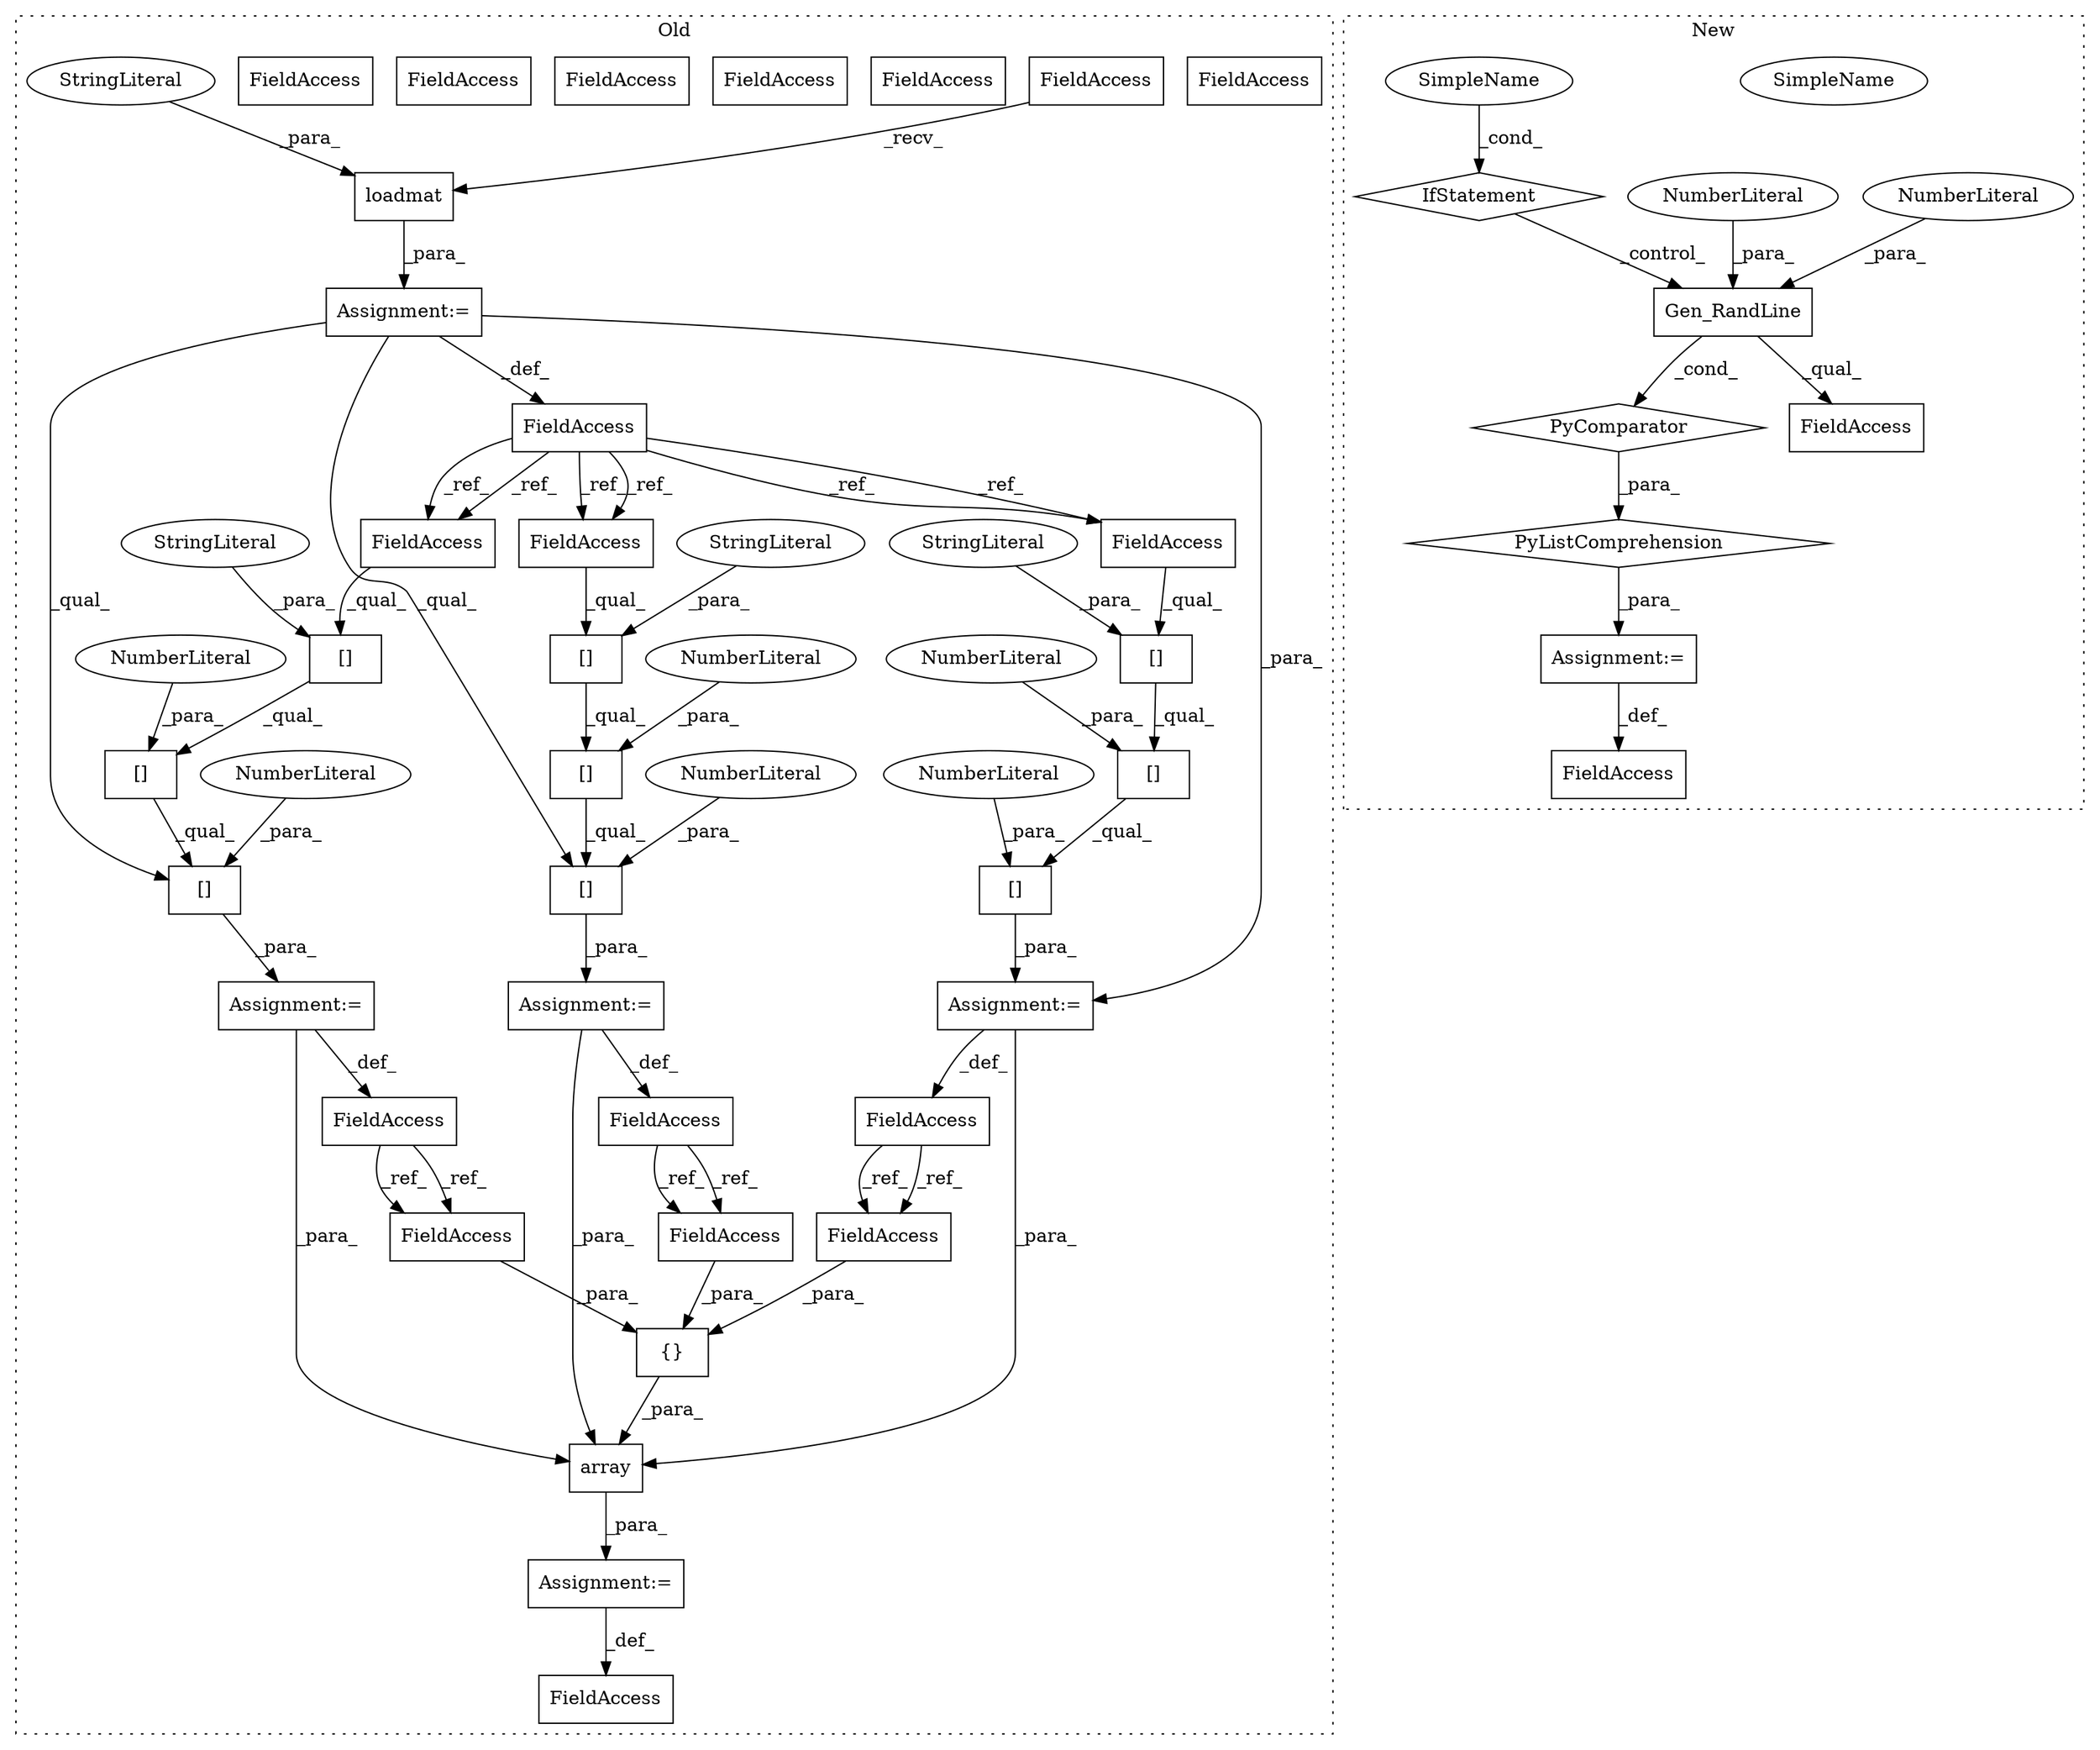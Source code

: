 digraph G {
subgraph cluster0 {
1 [label="loadmat" a="32" s="6693,6734" l="8,1" shape="box"];
3 [label="[]" a="2" s="6827,6844" l="16,1" shape="box"];
4 [label="NumberLiteral" a="34" s="6843" l="1" shape="ellipse"];
5 [label="[]" a="2" s="6827,6841" l="5,1" shape="box"];
6 [label="{}" a="4" s="6880,6912" l="1,1" shape="box"];
7 [label="[]" a="2" s="6751,6768" l="16,1" shape="box"];
8 [label="NumberLiteral" a="34" s="6767" l="1" shape="ellipse"];
9 [label="[]" a="2" s="6751,6771" l="19,1" shape="box"];
10 [label="NumberLiteral" a="34" s="6770" l="1" shape="ellipse"];
11 [label="[]" a="2" s="6751,6765" l="5,1" shape="box"];
16 [label="array" a="32" s="6865,6913" l="6,1" shape="box"];
17 [label="[]" a="2" s="6789,6809" l="19,1" shape="box"];
18 [label="NumberLiteral" a="34" s="6808" l="1" shape="ellipse"];
19 [label="[]" a="2" s="6789,6806" l="16,1" shape="box"];
20 [label="NumberLiteral" a="34" s="6805" l="1" shape="ellipse"];
21 [label="[]" a="2" s="6789,6803" l="5,1" shape="box"];
22 [label="FieldAccess" a="22" s="6679" l="4" shape="box"];
23 [label="[]" a="2" s="6827,6847" l="19,1" shape="box"];
24 [label="NumberLiteral" a="34" s="6846" l="1" shape="ellipse"];
25 [label="FieldAccess" a="22" s="6816" l="10" shape="box"];
27 [label="FieldAccess" a="22" s="6902" l="10" shape="box"];
28 [label="FieldAccess" a="22" s="6684" l="5" shape="box"];
29 [label="FieldAccess" a="22" s="6741" l="9" shape="box"];
30 [label="FieldAccess" a="22" s="6891" l="10" shape="box"];
31 [label="FieldAccess" a="22" s="6854" l="4" shape="box"];
32 [label="FieldAccess" a="22" s="6751" l="4" shape="box"];
33 [label="FieldAccess" a="22" s="6881" l="9" shape="box"];
35 [label="FieldAccess" a="22" s="6789" l="4" shape="box"];
36 [label="FieldAccess" a="22" s="6827" l="4" shape="box"];
37 [label="FieldAccess" a="22" s="6778" l="10" shape="box"];
40 [label="StringLiteral" a="45" s="6794" l="9" shape="ellipse"];
41 [label="StringLiteral" a="45" s="6701" l="33" shape="ellipse"];
42 [label="Assignment:=" a="7" s="6858" l="1" shape="box"];
43 [label="Assignment:=" a="7" s="6683" l="1" shape="box"];
44 [label="Assignment:=" a="7" s="6750" l="1" shape="box"];
45 [label="Assignment:=" a="7" s="6826" l="1" shape="box"];
47 [label="Assignment:=" a="7" s="6788" l="1" shape="box"];
48 [label="StringLiteral" a="45" s="6832" l="9" shape="ellipse"];
49 [label="StringLiteral" a="45" s="6756" l="9" shape="ellipse"];
50 [label="FieldAccess" a="22" s="6881" l="9" shape="box"];
52 [label="FieldAccess" a="22" s="6902" l="10" shape="box"];
53 [label="FieldAccess" a="22" s="6751" l="4" shape="box"];
54 [label="FieldAccess" a="22" s="6827" l="4" shape="box"];
55 [label="FieldAccess" a="22" s="6789" l="4" shape="box"];
56 [label="FieldAccess" a="22" s="6891" l="10" shape="box"];
label = "Old";
style="dotted";
}
subgraph cluster1 {
2 [label="IfStatement" a="25" s="7283" l="28" shape="diamond"];
12 [label="Gen_RandLine" a="32" s="7204,7222" l="13,1" shape="box"];
13 [label="PyComparator" a="113" s="7283" l="28" shape="diamond"];
14 [label="NumberLiteral" a="34" s="7221" l="1" shape="ellipse"];
15 [label="NumberLiteral" a="34" s="7217" l="3" shape="ellipse"];
26 [label="FieldAccess" a="22" s="7204" l="21" shape="box"];
34 [label="FieldAccess" a="22" s="7188" l="4" shape="box"];
38 [label="SimpleName" a="42" s="7306" l="5" shape="ellipse"];
39 [label="Assignment:=" a="7" s="7192" l="12" shape="box"];
46 [label="PyListComprehension" a="109" s="7204" l="115" shape="diamond"];
51 [label="SimpleName" a="42" s="7306" l="5" shape="ellipse"];
label = "New";
style="dotted";
}
1 -> 43 [label="_para_"];
2 -> 12 [label="_control_"];
3 -> 23 [label="_qual_"];
4 -> 3 [label="_para_"];
5 -> 3 [label="_qual_"];
6 -> 16 [label="_para_"];
7 -> 9 [label="_qual_"];
8 -> 7 [label="_para_"];
9 -> 44 [label="_para_"];
10 -> 9 [label="_para_"];
11 -> 7 [label="_qual_"];
12 -> 13 [label="_cond_"];
12 -> 26 [label="_qual_"];
13 -> 46 [label="_para_"];
14 -> 12 [label="_para_"];
15 -> 12 [label="_para_"];
16 -> 42 [label="_para_"];
17 -> 47 [label="_para_"];
18 -> 17 [label="_para_"];
19 -> 17 [label="_qual_"];
20 -> 19 [label="_para_"];
21 -> 19 [label="_qual_"];
22 -> 55 [label="_ref_"];
22 -> 55 [label="_ref_"];
22 -> 53 [label="_ref_"];
22 -> 54 [label="_ref_"];
22 -> 53 [label="_ref_"];
22 -> 54 [label="_ref_"];
23 -> 45 [label="_para_"];
24 -> 23 [label="_para_"];
25 -> 52 [label="_ref_"];
25 -> 52 [label="_ref_"];
28 -> 1 [label="_recv_"];
29 -> 50 [label="_ref_"];
29 -> 50 [label="_ref_"];
37 -> 56 [label="_ref_"];
37 -> 56 [label="_ref_"];
39 -> 34 [label="_def_"];
40 -> 21 [label="_para_"];
41 -> 1 [label="_para_"];
42 -> 31 [label="_def_"];
43 -> 9 [label="_qual_"];
43 -> 23 [label="_qual_"];
43 -> 47 [label="_para_"];
43 -> 22 [label="_def_"];
44 -> 29 [label="_def_"];
44 -> 16 [label="_para_"];
45 -> 25 [label="_def_"];
45 -> 16 [label="_para_"];
46 -> 39 [label="_para_"];
47 -> 16 [label="_para_"];
47 -> 37 [label="_def_"];
48 -> 5 [label="_para_"];
49 -> 11 [label="_para_"];
50 -> 6 [label="_para_"];
51 -> 2 [label="_cond_"];
52 -> 6 [label="_para_"];
53 -> 11 [label="_qual_"];
54 -> 5 [label="_qual_"];
55 -> 21 [label="_qual_"];
56 -> 6 [label="_para_"];
}